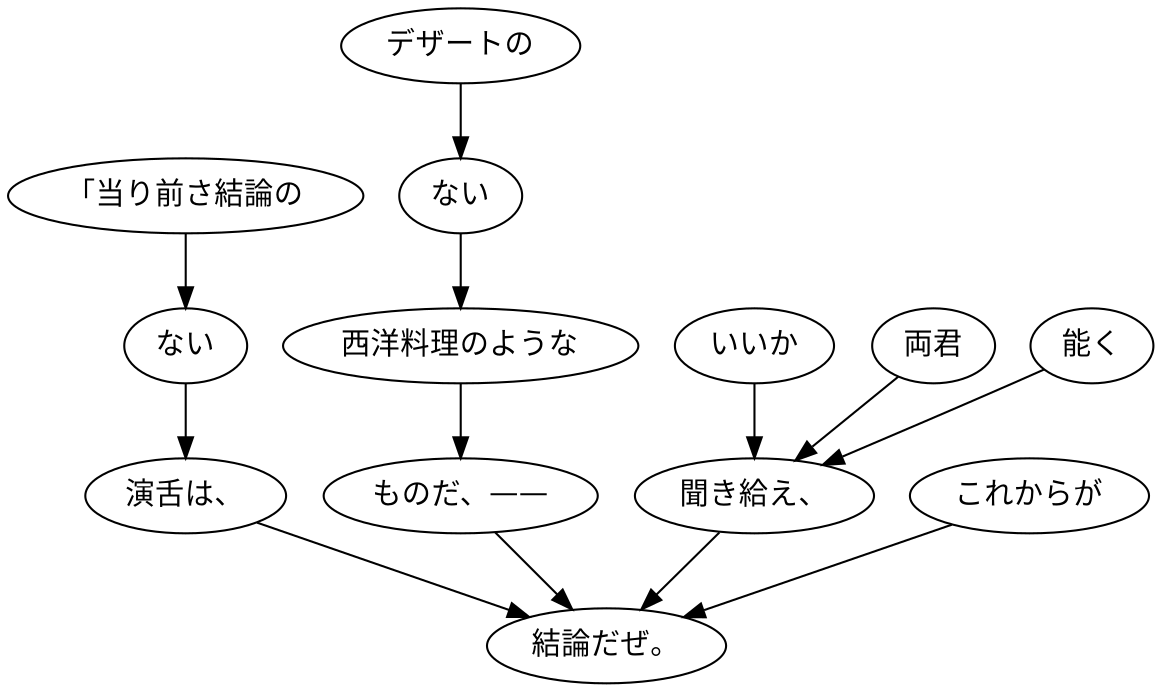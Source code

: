 digraph graph2020 {
	node0 [label="「当り前さ結論の"];
	node1 [label="ない"];
	node2 [label="演舌は、"];
	node3 [label="デザートの"];
	node4 [label="ない"];
	node5 [label="西洋料理のような"];
	node6 [label="ものだ、——"];
	node7 [label="いいか"];
	node8 [label="両君"];
	node9 [label="能く"];
	node10 [label="聞き給え、"];
	node11 [label="これからが"];
	node12 [label="結論だぜ。"];
	node0 -> node1;
	node1 -> node2;
	node2 -> node12;
	node3 -> node4;
	node4 -> node5;
	node5 -> node6;
	node6 -> node12;
	node7 -> node10;
	node8 -> node10;
	node9 -> node10;
	node10 -> node12;
	node11 -> node12;
}
